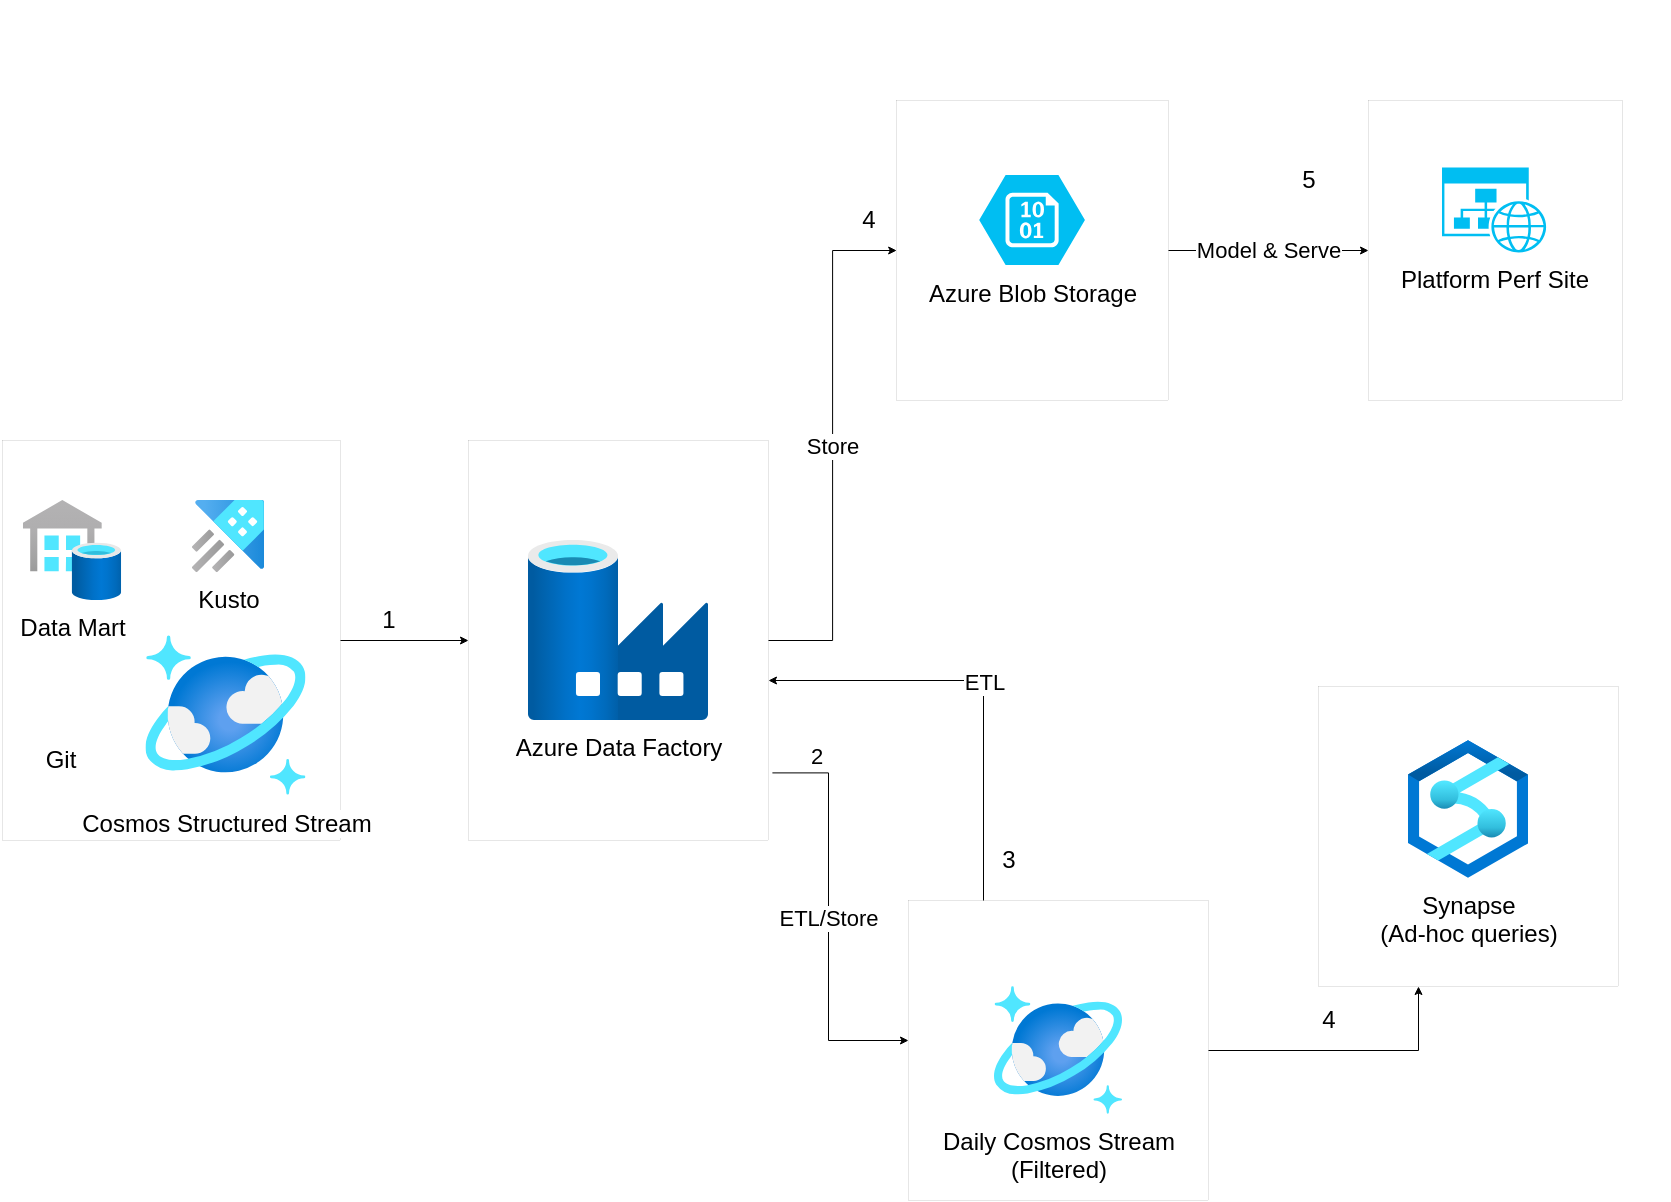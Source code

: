 <mxfile version="15.5.2" type="github">
  <diagram id="HM7j85Rdiz1Y5akISU01" name="Page-1">
    <mxGraphModel dx="1878" dy="716" grid="1" gridSize="10" guides="1" tooltips="1" connect="1" arrows="1" fold="1" page="1" pageScale="1" pageWidth="850" pageHeight="1400" math="0" shadow="0">
      <root>
        <mxCell id="0" />
        <mxCell id="1" parent="0" />
        <mxCell id="0vk6YGWlutFv1mRmRZfW-3" value="" style="rounded=0;whiteSpace=wrap;html=1;strokeWidth=0;" vertex="1" parent="1">
          <mxGeometry x="470" y="550" width="150" height="150" as="geometry" />
        </mxCell>
        <mxCell id="L8C56Jj7wOCbWfdWzDk6-8" value="" style="group" parent="1" vertex="1" connectable="0">
          <mxGeometry x="20" y="100" width="830" height="210" as="geometry" />
        </mxCell>
        <mxCell id="Mi_zSetF6_ZIroNsKMk8-9" value="" style="rounded=0;whiteSpace=wrap;html=1;strokeWidth=0;" parent="L8C56Jj7wOCbWfdWzDk6-8" vertex="1">
          <mxGeometry x="444.08" y="50" width="135.92" height="150" as="geometry" />
        </mxCell>
        <mxCell id="Mi_zSetF6_ZIroNsKMk8-11" value="Azure Blob Storage" style="verticalLabelPosition=bottom;html=1;verticalAlign=top;align=center;strokeColor=none;fillColor=#00BEF2;shape=mxgraph.azure.storage_blob;" parent="L8C56Jj7wOCbWfdWzDk6-8" vertex="1">
          <mxGeometry x="485.603" y="87.5" width="52.866" height="45" as="geometry" />
        </mxCell>
        <mxCell id="Mi_zSetF6_ZIroNsKMk8-23" value="" style="rounded=0;whiteSpace=wrap;html=1;strokeWidth=0;" parent="L8C56Jj7wOCbWfdWzDk6-8" vertex="1">
          <mxGeometry x="680.001" y="50" width="126.879" height="150" as="geometry" />
        </mxCell>
        <mxCell id="Mi_zSetF6_ZIroNsKMk8-24" value="Model &amp;amp; Serve" style="edgeStyle=orthogonalEdgeStyle;rounded=0;orthogonalLoop=1;jettySize=auto;html=1;startSize=2;endSize=3;strokeWidth=0.5;exitX=1;exitY=0.5;exitDx=0;exitDy=0;" parent="L8C56Jj7wOCbWfdWzDk6-8" source="Mi_zSetF6_ZIroNsKMk8-9" target="Mi_zSetF6_ZIroNsKMk8-23" edge="1">
          <mxGeometry relative="1" as="geometry">
            <mxPoint x="644.968" y="20" as="sourcePoint" />
            <Array as="points" />
          </mxGeometry>
        </mxCell>
        <mxCell id="Mi_zSetF6_ZIroNsKMk8-25" value="Platform Perf Site" style="verticalLabelPosition=bottom;html=1;verticalAlign=top;align=center;strokeColor=none;fillColor=#00BEF2;shape=mxgraph.azure.website_generic;pointerEvents=1;" parent="L8C56Jj7wOCbWfdWzDk6-8" vertex="1">
          <mxGeometry x="717.007" y="83.75" width="52.866" height="42.5" as="geometry" />
        </mxCell>
        <mxCell id="L8C56Jj7wOCbWfdWzDk6-12" value="" style="group" parent="L8C56Jj7wOCbWfdWzDk6-8" vertex="1" connectable="0">
          <mxGeometry x="-3.172" y="220" width="169.172" height="200" as="geometry" />
        </mxCell>
        <mxCell id="Mi_zSetF6_ZIroNsKMk8-2" value="" style="rounded=0;whiteSpace=wrap;html=1;strokeWidth=0;" parent="L8C56Jj7wOCbWfdWzDk6-12" vertex="1">
          <mxGeometry width="169.172" height="200" as="geometry" />
        </mxCell>
        <mxCell id="L8C56Jj7wOCbWfdWzDk6-1" value="Cosmos Structured Stream" style="aspect=fixed;html=1;points=[];align=center;image;fontSize=12;image=img/lib/azure2/databases/Azure_Cosmos_DB.svg;" parent="L8C56Jj7wOCbWfdWzDk6-12" vertex="1">
          <mxGeometry x="71.909" y="97.5" width="80" height="80" as="geometry" />
        </mxCell>
        <mxCell id="L8C56Jj7wOCbWfdWzDk6-2" value="Git" style="shape=image;html=1;verticalAlign=top;verticalLabelPosition=bottom;labelBackgroundColor=#ffffff;imageAspect=0;aspect=fixed;image=https://cdn3.iconfinder.com/data/icons/social-media-2169/24/social_media_social_media_logo_git-128.png" parent="L8C56Jj7wOCbWfdWzDk6-12" vertex="1">
          <mxGeometry x="11.366" y="110" width="36" height="36" as="geometry" />
        </mxCell>
        <mxCell id="L8C56Jj7wOCbWfdWzDk6-10" value="Data Mart" style="aspect=fixed;html=1;points=[];align=center;image;fontSize=12;image=img/lib/azure2/databases/SQL_Data_Warehouses.svg;" parent="L8C56Jj7wOCbWfdWzDk6-12" vertex="1">
          <mxGeometry x="10.573" y="30" width="49.23" height="50" as="geometry" />
        </mxCell>
        <mxCell id="L8C56Jj7wOCbWfdWzDk6-11" value="Kusto" style="aspect=fixed;html=1;points=[];align=center;image;fontSize=12;image=img/lib/azure2/databases/Azure_Data_Explorer_Clusters.svg;" parent="L8C56Jj7wOCbWfdWzDk6-12" vertex="1">
          <mxGeometry x="95.117" y="30" width="36.09" height="36.09" as="geometry" />
        </mxCell>
        <mxCell id="Mi_zSetF6_ZIroNsKMk8-6" value="" style="rounded=0;whiteSpace=wrap;html=1;strokeWidth=0;" parent="1" vertex="1">
          <mxGeometry x="250" y="320" width="150" height="200" as="geometry" />
        </mxCell>
        <mxCell id="Mi_zSetF6_ZIroNsKMk8-8" value="Azure Data Factory" style="aspect=fixed;html=1;points=[];align=center;image;fontSize=12;image=img/lib/azure2/databases/Data_Factory.svg;strokeWidth=0;" parent="1" vertex="1">
          <mxGeometry x="280" y="370" width="90" height="90" as="geometry" />
        </mxCell>
        <mxCell id="Mi_zSetF6_ZIroNsKMk8-10" value="Store" style="edgeStyle=orthogonalEdgeStyle;rounded=0;orthogonalLoop=1;jettySize=auto;html=1;exitX=1;exitY=0.5;exitDx=0;exitDy=0;entryX=0;entryY=0.5;entryDx=0;entryDy=0;startSize=2;endSize=3;strokeWidth=0.5;" parent="1" source="Mi_zSetF6_ZIroNsKMk8-6" target="Mi_zSetF6_ZIroNsKMk8-9" edge="1">
          <mxGeometry relative="1" as="geometry" />
        </mxCell>
        <mxCell id="Mi_zSetF6_ZIroNsKMk8-7" value="" style="edgeStyle=orthogonalEdgeStyle;rounded=0;orthogonalLoop=1;jettySize=auto;html=1;entryX=0;entryY=0.5;entryDx=0;entryDy=0;endSize=3;startSize=2;strokeWidth=0.5;exitX=1;exitY=0.5;exitDx=0;exitDy=0;" parent="1" source="Mi_zSetF6_ZIroNsKMk8-2" target="Mi_zSetF6_ZIroNsKMk8-6" edge="1">
          <mxGeometry relative="1" as="geometry">
            <mxPoint as="offset" />
            <Array as="points" />
            <mxPoint x="210" y="200" as="sourcePoint" />
          </mxGeometry>
        </mxCell>
        <mxCell id="0vk6YGWlutFv1mRmRZfW-1" value="Daily Cosmos Stream &lt;br&gt;(Filtered)" style="aspect=fixed;html=1;points=[];align=center;image;fontSize=12;image=img/lib/azure2/databases/Azure_Cosmos_DB.svg;" vertex="1" parent="1">
          <mxGeometry x="513" y="593" width="64" height="64" as="geometry" />
        </mxCell>
        <mxCell id="0vk6YGWlutFv1mRmRZfW-4" value="ETL/Store" style="edgeStyle=orthogonalEdgeStyle;rounded=0;orthogonalLoop=1;jettySize=auto;html=1;exitX=1.013;exitY=0.831;exitDx=0;exitDy=0;startSize=2;endSize=3;strokeWidth=0.5;exitPerimeter=0;" edge="1" parent="1" source="Mi_zSetF6_ZIroNsKMk8-6">
          <mxGeometry relative="1" as="geometry">
            <mxPoint x="410" y="430" as="sourcePoint" />
            <mxPoint x="470" y="620" as="targetPoint" />
            <Array as="points">
              <mxPoint x="430" y="486" />
              <mxPoint x="430" y="620" />
            </Array>
          </mxGeometry>
        </mxCell>
        <mxCell id="0vk6YGWlutFv1mRmRZfW-12" value="2" style="edgeLabel;html=1;align=center;verticalAlign=middle;resizable=0;points=[];" vertex="1" connectable="0" parent="0vk6YGWlutFv1mRmRZfW-4">
          <mxGeometry x="-0.788" y="5" relative="1" as="geometry">
            <mxPoint y="-3" as="offset" />
          </mxGeometry>
        </mxCell>
        <mxCell id="0vk6YGWlutFv1mRmRZfW-5" value="ETL" style="edgeStyle=orthogonalEdgeStyle;rounded=0;orthogonalLoop=1;jettySize=auto;html=1;startSize=2;endSize=3;strokeWidth=0.5;exitX=0.25;exitY=0;exitDx=0;exitDy=0;" edge="1" parent="1" source="0vk6YGWlutFv1mRmRZfW-3">
          <mxGeometry relative="1" as="geometry">
            <mxPoint x="400" y="440" as="targetPoint" />
            <mxPoint x="300" y="320" as="sourcePoint" />
            <Array as="points">
              <mxPoint x="508" y="440" />
              <mxPoint x="400" y="440" />
            </Array>
          </mxGeometry>
        </mxCell>
        <mxCell id="0vk6YGWlutFv1mRmRZfW-7" value="" style="rounded=0;whiteSpace=wrap;html=1;strokeWidth=0;" vertex="1" parent="1">
          <mxGeometry x="675" y="443" width="150" height="150" as="geometry" />
        </mxCell>
        <mxCell id="0vk6YGWlutFv1mRmRZfW-8" value="Synapse &lt;br&gt;(Ad-hoc queries)" style="aspect=fixed;html=1;points=[];align=center;image;fontSize=12;image=img/lib/azure2/analytics/Azure_Synapse_Analytics.svg;" vertex="1" parent="1">
          <mxGeometry x="720" y="470" width="60" height="69" as="geometry" />
        </mxCell>
        <mxCell id="0vk6YGWlutFv1mRmRZfW-9" value="" style="edgeStyle=orthogonalEdgeStyle;rounded=0;orthogonalLoop=1;jettySize=auto;html=1;endSize=3;startSize=2;strokeWidth=0.5;exitX=1;exitY=0.5;exitDx=0;exitDy=0;" edge="1" parent="1" source="0vk6YGWlutFv1mRmRZfW-3" target="0vk6YGWlutFv1mRmRZfW-7">
          <mxGeometry relative="1" as="geometry">
            <mxPoint as="offset" />
            <mxPoint x="260" y="430" as="targetPoint" />
            <Array as="points">
              <mxPoint x="725" y="625" />
            </Array>
            <mxPoint x="207" y="430" as="sourcePoint" />
          </mxGeometry>
        </mxCell>
        <mxCell id="0vk6YGWlutFv1mRmRZfW-11" value="1" style="text;html=1;align=center;verticalAlign=middle;resizable=0;points=[];autosize=1;strokeColor=none;fillColor=none;" vertex="1" parent="1">
          <mxGeometry x="200" y="400" width="20" height="20" as="geometry" />
        </mxCell>
        <mxCell id="0vk6YGWlutFv1mRmRZfW-13" value="3" style="text;html=1;align=center;verticalAlign=middle;resizable=0;points=[];autosize=1;strokeColor=none;fillColor=none;" vertex="1" parent="1">
          <mxGeometry x="510" y="520" width="20" height="20" as="geometry" />
        </mxCell>
        <mxCell id="0vk6YGWlutFv1mRmRZfW-14" value="4" style="text;html=1;align=center;verticalAlign=middle;resizable=0;points=[];autosize=1;strokeColor=none;fillColor=none;" vertex="1" parent="1">
          <mxGeometry x="440" y="200" width="20" height="20" as="geometry" />
        </mxCell>
        <mxCell id="0vk6YGWlutFv1mRmRZfW-15" value="5" style="text;html=1;align=center;verticalAlign=middle;resizable=0;points=[];autosize=1;strokeColor=none;fillColor=none;" vertex="1" parent="1">
          <mxGeometry x="660" y="180" width="20" height="20" as="geometry" />
        </mxCell>
        <mxCell id="0vk6YGWlutFv1mRmRZfW-16" value="4" style="text;html=1;align=center;verticalAlign=middle;resizable=0;points=[];autosize=1;strokeColor=none;fillColor=none;" vertex="1" parent="1">
          <mxGeometry x="670" y="600" width="20" height="20" as="geometry" />
        </mxCell>
      </root>
    </mxGraphModel>
  </diagram>
</mxfile>
